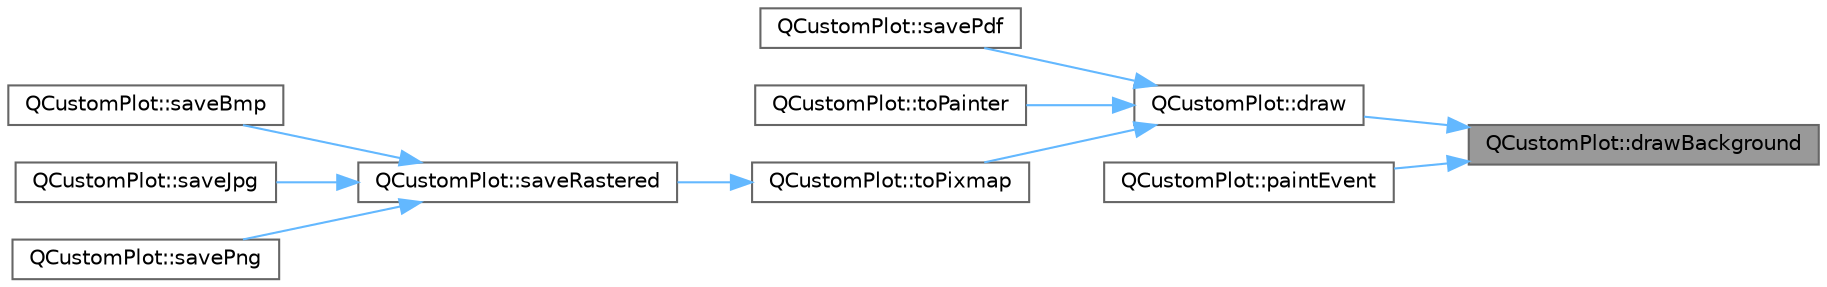 digraph "QCustomPlot::drawBackground"
{
 // LATEX_PDF_SIZE
  bgcolor="transparent";
  edge [fontname=Helvetica,fontsize=10,labelfontname=Helvetica,labelfontsize=10];
  node [fontname=Helvetica,fontsize=10,shape=box,height=0.2,width=0.4];
  rankdir="RL";
  Node1 [label="QCustomPlot::drawBackground",height=0.2,width=0.4,color="gray40", fillcolor="grey60", style="filled", fontcolor="black",tooltip=" "];
  Node1 -> Node2 [dir="back",color="steelblue1",style="solid"];
  Node2 [label="QCustomPlot::draw",height=0.2,width=0.4,color="grey40", fillcolor="white", style="filled",URL="$class_q_custom_plot.html#ad7a7d878bf050f101a43008e7d8fdb52",tooltip=" "];
  Node2 -> Node3 [dir="back",color="steelblue1",style="solid"];
  Node3 [label="QCustomPlot::savePdf",height=0.2,width=0.4,color="grey40", fillcolor="white", style="filled",URL="$class_q_custom_plot.html#ad5acd34f6b39c3516887d7e54fec2412",tooltip=" "];
  Node2 -> Node4 [dir="back",color="steelblue1",style="solid"];
  Node4 [label="QCustomPlot::toPainter",height=0.2,width=0.4,color="grey40", fillcolor="white", style="filled",URL="$class_q_custom_plot.html#a1be68d5c0f1e086d6374d1340a193fb9",tooltip=" "];
  Node2 -> Node5 [dir="back",color="steelblue1",style="solid"];
  Node5 [label="QCustomPlot::toPixmap",height=0.2,width=0.4,color="grey40", fillcolor="white", style="filled",URL="$class_q_custom_plot.html#aabb974d71ce96c137dc04eb6eab844fe",tooltip=" "];
  Node5 -> Node6 [dir="back",color="steelblue1",style="solid"];
  Node6 [label="QCustomPlot::saveRastered",height=0.2,width=0.4,color="grey40", fillcolor="white", style="filled",URL="$class_q_custom_plot.html#ad7723ce2edfa270632ef42b03a444352",tooltip=" "];
  Node6 -> Node7 [dir="back",color="steelblue1",style="solid"];
  Node7 [label="QCustomPlot::saveBmp",height=0.2,width=0.4,color="grey40", fillcolor="white", style="filled",URL="$class_q_custom_plot.html#ae3a86ed0795670e50afa21759d4fa13d",tooltip=" "];
  Node6 -> Node8 [dir="back",color="steelblue1",style="solid"];
  Node8 [label="QCustomPlot::saveJpg",height=0.2,width=0.4,color="grey40", fillcolor="white", style="filled",URL="$class_q_custom_plot.html#a76f0d278e630a711fa6f48048cfd83e4",tooltip=" "];
  Node6 -> Node9 [dir="back",color="steelblue1",style="solid"];
  Node9 [label="QCustomPlot::savePng",height=0.2,width=0.4,color="grey40", fillcolor="white", style="filled",URL="$class_q_custom_plot.html#ac92cc9256d12f354b40a4be4600b5fb9",tooltip=" "];
  Node1 -> Node10 [dir="back",color="steelblue1",style="solid"];
  Node10 [label="QCustomPlot::paintEvent",height=0.2,width=0.4,color="grey40", fillcolor="white", style="filled",URL="$class_q_custom_plot.html#a8068b368e5813065ee0f4cf7c6d21330",tooltip=" "];
}
